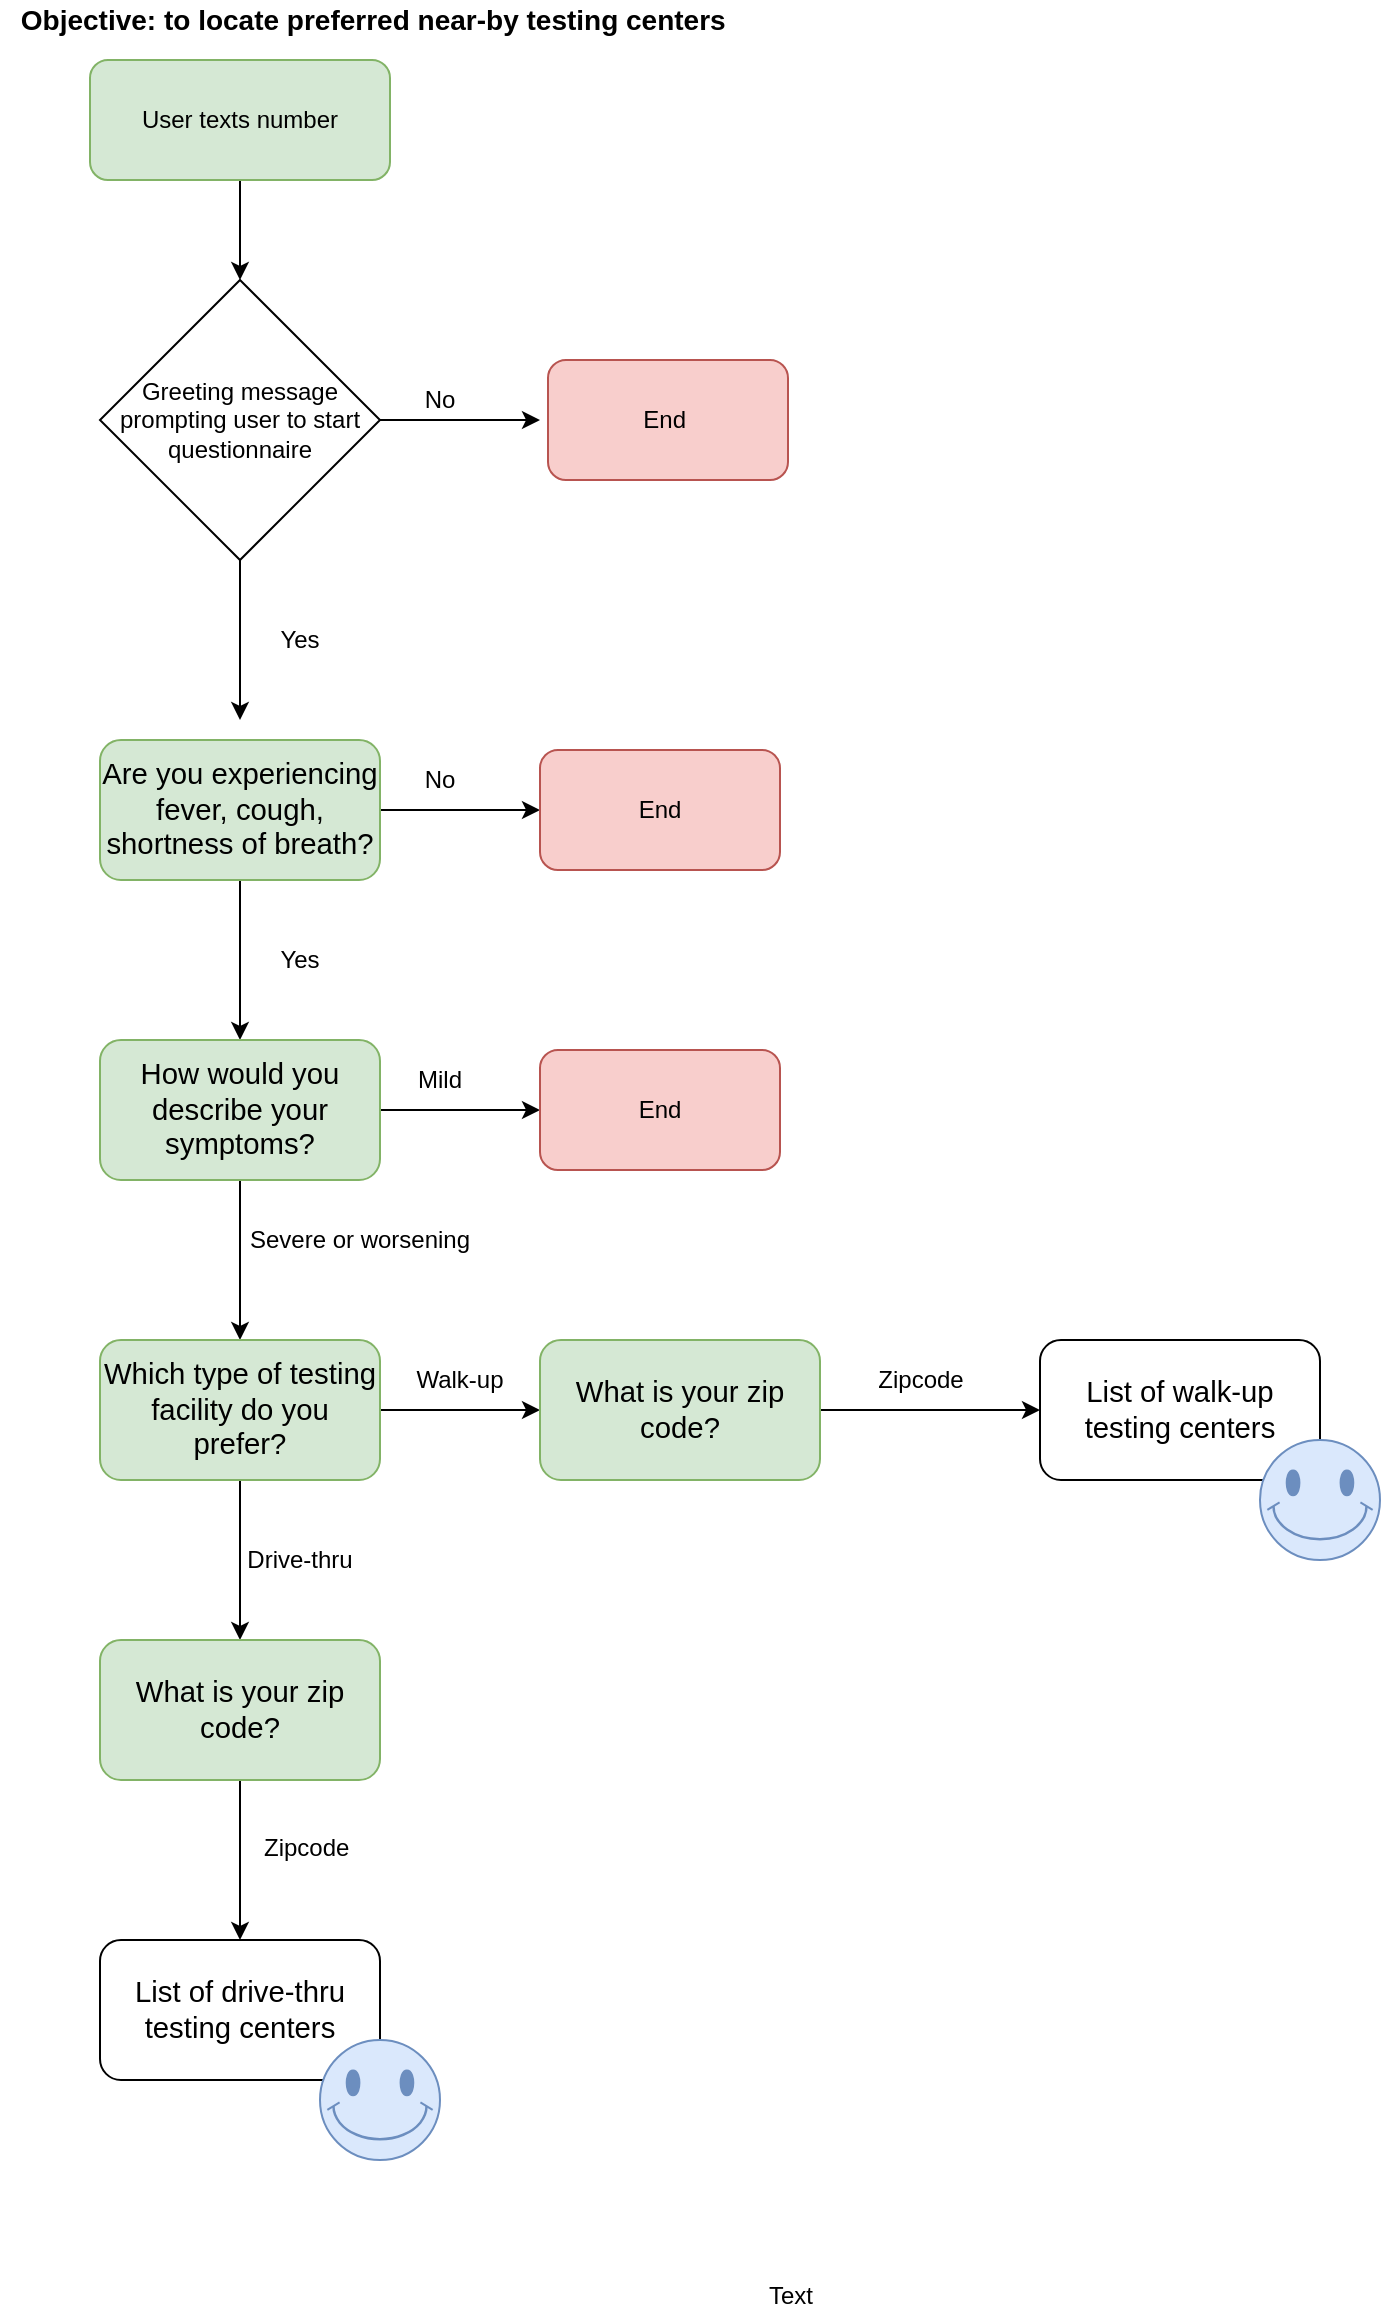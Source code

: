 <mxfile version="13.0.1" type="github"><diagram id="C5RBs43oDa-KdzZeNtuy" name="Page-1"><mxGraphModel dx="1657" dy="1127" grid="1" gridSize="10" guides="1" tooltips="1" connect="1" arrows="1" fold="1" page="1" pageScale="1" pageWidth="827" pageHeight="1169" math="0" shadow="0"><root><mxCell id="WIyWlLk6GJQsqaUBKTNV-0"/><mxCell id="WIyWlLk6GJQsqaUBKTNV-1" parent="WIyWlLk6GJQsqaUBKTNV-0"/><mxCell id="ujEZlY0adIhwdby8CEiF-9" value="" style="edgeStyle=orthogonalEdgeStyle;rounded=0;orthogonalLoop=1;jettySize=auto;html=1;" edge="1" parent="WIyWlLk6GJQsqaUBKTNV-1" source="WIyWlLk6GJQsqaUBKTNV-3" target="ujEZlY0adIhwdby8CEiF-4"><mxGeometry relative="1" as="geometry"><Array as="points"><mxPoint x="140" y="100"/><mxPoint x="140" y="100"/></Array></mxGeometry></mxCell><mxCell id="WIyWlLk6GJQsqaUBKTNV-3" value="&lt;font style=&quot;font-size: 12px&quot;&gt;User texts number&lt;/font&gt;" style="rounded=1;whiteSpace=wrap;html=1;fontSize=12;glass=0;strokeWidth=1;shadow=0;fillColor=#d5e8d4;strokeColor=#82b366;" parent="WIyWlLk6GJQsqaUBKTNV-1" vertex="1"><mxGeometry x="65" y="50" width="150" height="60" as="geometry"/></mxCell><mxCell id="ujEZlY0adIhwdby8CEiF-7" value="" style="edgeStyle=orthogonalEdgeStyle;rounded=0;orthogonalLoop=1;jettySize=auto;html=1;" edge="1" parent="WIyWlLk6GJQsqaUBKTNV-1" source="ujEZlY0adIhwdby8CEiF-4"><mxGeometry relative="1" as="geometry"><mxPoint x="290" y="230" as="targetPoint"/></mxGeometry></mxCell><mxCell id="ujEZlY0adIhwdby8CEiF-13" value="" style="edgeStyle=orthogonalEdgeStyle;rounded=0;orthogonalLoop=1;jettySize=auto;html=1;" edge="1" parent="WIyWlLk6GJQsqaUBKTNV-1" source="ujEZlY0adIhwdby8CEiF-4"><mxGeometry relative="1" as="geometry"><mxPoint x="140" y="380" as="targetPoint"/></mxGeometry></mxCell><mxCell id="ujEZlY0adIhwdby8CEiF-4" value="Greeting message prompting user to start questionnaire" style="rhombus;whiteSpace=wrap;html=1;" vertex="1" parent="WIyWlLk6GJQsqaUBKTNV-1"><mxGeometry x="70" y="160" width="140" height="140" as="geometry"/></mxCell><mxCell id="ujEZlY0adIhwdby8CEiF-8" value="End&amp;nbsp;" style="rounded=1;whiteSpace=wrap;html=1;fillColor=#f8cecc;strokeColor=#b85450;" vertex="1" parent="WIyWlLk6GJQsqaUBKTNV-1"><mxGeometry x="294" y="200" width="120" height="60" as="geometry"/></mxCell><mxCell id="ujEZlY0adIhwdby8CEiF-18" value="" style="edgeStyle=orthogonalEdgeStyle;rounded=0;orthogonalLoop=1;jettySize=auto;html=1;" edge="1" parent="WIyWlLk6GJQsqaUBKTNV-1" source="ujEZlY0adIhwdby8CEiF-14" target="ujEZlY0adIhwdby8CEiF-17"><mxGeometry relative="1" as="geometry"/></mxCell><mxCell id="ujEZlY0adIhwdby8CEiF-20" value="" style="edgeStyle=orthogonalEdgeStyle;rounded=0;orthogonalLoop=1;jettySize=auto;html=1;" edge="1" parent="WIyWlLk6GJQsqaUBKTNV-1" source="ujEZlY0adIhwdby8CEiF-14"><mxGeometry relative="1" as="geometry"><mxPoint x="290" y="425" as="targetPoint"/></mxGeometry></mxCell><mxCell id="ujEZlY0adIhwdby8CEiF-14" value="&lt;span id=&quot;docs-internal-guid-67146cbe-7fff-430d-c9c7-163ffce86848&quot;&gt;&lt;span style=&quot;font-size: 11pt ; font-family: &amp;#34;arial&amp;#34; ; vertical-align: baseline&quot;&gt;Are you experiencing fever, cough, shortness of breath? &lt;/span&gt;&lt;/span&gt;" style="rounded=1;whiteSpace=wrap;html=1;fillColor=#d5e8d4;strokeColor=#82b366;" vertex="1" parent="WIyWlLk6GJQsqaUBKTNV-1"><mxGeometry x="70" y="390" width="140" height="70" as="geometry"/></mxCell><mxCell id="ujEZlY0adIhwdby8CEiF-25" value="" style="edgeStyle=orthogonalEdgeStyle;rounded=0;orthogonalLoop=1;jettySize=auto;html=1;" edge="1" parent="WIyWlLk6GJQsqaUBKTNV-1" source="ujEZlY0adIhwdby8CEiF-17" target="ujEZlY0adIhwdby8CEiF-24"><mxGeometry relative="1" as="geometry"/></mxCell><mxCell id="ujEZlY0adIhwdby8CEiF-27" value="" style="edgeStyle=orthogonalEdgeStyle;rounded=0;orthogonalLoop=1;jettySize=auto;html=1;" edge="1" parent="WIyWlLk6GJQsqaUBKTNV-1" source="ujEZlY0adIhwdby8CEiF-17"><mxGeometry relative="1" as="geometry"><mxPoint x="290" y="575" as="targetPoint"/></mxGeometry></mxCell><mxCell id="ujEZlY0adIhwdby8CEiF-17" value="&lt;span id=&quot;docs-internal-guid-28560622-7fff-8b5d-7da1-b3b98ace8e58&quot;&gt;&lt;span style=&quot;font-size: 11pt ; font-family: &amp;#34;arial&amp;#34; ; vertical-align: baseline&quot;&gt;How would you describe your symptoms?&lt;/span&gt;&lt;/span&gt;" style="rounded=1;whiteSpace=wrap;html=1;fillColor=#d5e8d4;strokeColor=#82b366;" vertex="1" parent="WIyWlLk6GJQsqaUBKTNV-1"><mxGeometry x="70" y="540" width="140" height="70" as="geometry"/></mxCell><mxCell id="ujEZlY0adIhwdby8CEiF-33" value="" style="edgeStyle=orthogonalEdgeStyle;rounded=0;orthogonalLoop=1;jettySize=auto;html=1;" edge="1" parent="WIyWlLk6GJQsqaUBKTNV-1" source="ujEZlY0adIhwdby8CEiF-24" target="ujEZlY0adIhwdby8CEiF-32"><mxGeometry relative="1" as="geometry"/></mxCell><mxCell id="ujEZlY0adIhwdby8CEiF-35" value="" style="edgeStyle=orthogonalEdgeStyle;rounded=0;orthogonalLoop=1;jettySize=auto;html=1;" edge="1" parent="WIyWlLk6GJQsqaUBKTNV-1" source="ujEZlY0adIhwdby8CEiF-24"><mxGeometry relative="1" as="geometry"><mxPoint x="290" y="725" as="targetPoint"/></mxGeometry></mxCell><mxCell id="ujEZlY0adIhwdby8CEiF-24" value="&lt;span id=&quot;docs-internal-guid-e34f839e-7fff-d782-1336-8587c2f043ea&quot;&gt;&lt;span style=&quot;font-size: 11pt ; font-family: &amp;#34;arial&amp;#34; ; vertical-align: baseline&quot;&gt;Which type of testing facility do you prefer?&lt;/span&gt;&lt;/span&gt;" style="rounded=1;whiteSpace=wrap;html=1;fillColor=#d5e8d4;strokeColor=#82b366;" vertex="1" parent="WIyWlLk6GJQsqaUBKTNV-1"><mxGeometry x="70" y="690" width="140" height="70" as="geometry"/></mxCell><mxCell id="ujEZlY0adIhwdby8CEiF-43" value="" style="edgeStyle=orthogonalEdgeStyle;rounded=0;orthogonalLoop=1;jettySize=auto;html=1;" edge="1" parent="WIyWlLk6GJQsqaUBKTNV-1" source="ujEZlY0adIhwdby8CEiF-32" target="ujEZlY0adIhwdby8CEiF-42"><mxGeometry relative="1" as="geometry"/></mxCell><mxCell id="ujEZlY0adIhwdby8CEiF-32" value="&lt;span id=&quot;docs-internal-guid-28560622-7fff-8b5d-7da1-b3b98ace8e58&quot;&gt;&lt;span style=&quot;font-size: 11pt ; font-family: &amp;#34;arial&amp;#34; ; vertical-align: baseline&quot;&gt;What is your zip code?&lt;/span&gt;&lt;/span&gt;" style="rounded=1;whiteSpace=wrap;html=1;fillColor=#d5e8d4;strokeColor=#82b366;" vertex="1" parent="WIyWlLk6GJQsqaUBKTNV-1"><mxGeometry x="70" y="840" width="140" height="70" as="geometry"/></mxCell><mxCell id="ujEZlY0adIhwdby8CEiF-42" value="&lt;span id=&quot;docs-internal-guid-28560622-7fff-8b5d-7da1-b3b98ace8e58&quot;&gt;&lt;span style=&quot;font-size: 11pt ; font-family: &amp;#34;arial&amp;#34; ; vertical-align: baseline&quot;&gt;List of drive-thru testing centers&lt;/span&gt;&lt;/span&gt;" style="rounded=1;whiteSpace=wrap;html=1;" vertex="1" parent="WIyWlLk6GJQsqaUBKTNV-1"><mxGeometry x="70" y="990" width="140" height="70" as="geometry"/></mxCell><mxCell id="ujEZlY0adIhwdby8CEiF-15" value="No" style="text;html=1;strokeColor=none;fillColor=none;align=center;verticalAlign=middle;whiteSpace=wrap;rounded=0;" vertex="1" parent="WIyWlLk6GJQsqaUBKTNV-1"><mxGeometry x="220" y="210" width="40" height="20" as="geometry"/></mxCell><mxCell id="ujEZlY0adIhwdby8CEiF-16" value="Yes" style="text;html=1;strokeColor=none;fillColor=none;align=center;verticalAlign=middle;whiteSpace=wrap;rounded=0;" vertex="1" parent="WIyWlLk6GJQsqaUBKTNV-1"><mxGeometry x="150" y="330" width="40" height="20" as="geometry"/></mxCell><mxCell id="ujEZlY0adIhwdby8CEiF-21" value="No" style="text;html=1;strokeColor=none;fillColor=none;align=center;verticalAlign=middle;whiteSpace=wrap;rounded=0;" vertex="1" parent="WIyWlLk6GJQsqaUBKTNV-1"><mxGeometry x="220" y="400" width="40" height="20" as="geometry"/></mxCell><mxCell id="ujEZlY0adIhwdby8CEiF-22" value="Yes" style="text;html=1;strokeColor=none;fillColor=none;align=center;verticalAlign=middle;whiteSpace=wrap;rounded=0;" vertex="1" parent="WIyWlLk6GJQsqaUBKTNV-1"><mxGeometry x="150" y="490" width="40" height="20" as="geometry"/></mxCell><mxCell id="ujEZlY0adIhwdby8CEiF-29" value="Mild" style="text;html=1;strokeColor=none;fillColor=none;align=center;verticalAlign=middle;whiteSpace=wrap;rounded=0;" vertex="1" parent="WIyWlLk6GJQsqaUBKTNV-1"><mxGeometry x="220" y="550" width="40" height="20" as="geometry"/></mxCell><mxCell id="ujEZlY0adIhwdby8CEiF-30" value="Severe or worsening" style="text;html=1;strokeColor=none;fillColor=none;align=center;verticalAlign=middle;whiteSpace=wrap;rounded=0;" vertex="1" parent="WIyWlLk6GJQsqaUBKTNV-1"><mxGeometry x="100" y="630" width="200" height="20" as="geometry"/></mxCell><mxCell id="ujEZlY0adIhwdby8CEiF-36" value="Text" style="text;html=1;align=center;verticalAlign=middle;resizable=0;points=[];autosize=1;" vertex="1" parent="WIyWlLk6GJQsqaUBKTNV-1"><mxGeometry x="395" y="1158" width="40" height="20" as="geometry"/></mxCell><mxCell id="ujEZlY0adIhwdby8CEiF-37" value="Walk-up" style="text;html=1;strokeColor=none;fillColor=none;align=center;verticalAlign=middle;whiteSpace=wrap;rounded=0;" vertex="1" parent="WIyWlLk6GJQsqaUBKTNV-1"><mxGeometry x="220" y="700" width="60" height="20" as="geometry"/></mxCell><mxCell id="ujEZlY0adIhwdby8CEiF-38" value="Drive-thru" style="text;html=1;strokeColor=none;fillColor=none;align=center;verticalAlign=middle;whiteSpace=wrap;rounded=0;" vertex="1" parent="WIyWlLk6GJQsqaUBKTNV-1"><mxGeometry x="140" y="790" width="60" height="20" as="geometry"/></mxCell><mxCell id="ujEZlY0adIhwdby8CEiF-41" value="" style="edgeStyle=orthogonalEdgeStyle;rounded=0;orthogonalLoop=1;jettySize=auto;html=1;" edge="1" parent="WIyWlLk6GJQsqaUBKTNV-1" source="ujEZlY0adIhwdby8CEiF-39" target="ujEZlY0adIhwdby8CEiF-40"><mxGeometry relative="1" as="geometry"/></mxCell><mxCell id="ujEZlY0adIhwdby8CEiF-39" value="&lt;span id=&quot;docs-internal-guid-28560622-7fff-8b5d-7da1-b3b98ace8e58&quot;&gt;&lt;span style=&quot;font-size: 11pt ; font-family: &amp;#34;arial&amp;#34; ; vertical-align: baseline&quot;&gt;What is your zip code?&lt;/span&gt;&lt;/span&gt;" style="rounded=1;whiteSpace=wrap;html=1;fillColor=#d5e8d4;strokeColor=#82b366;" vertex="1" parent="WIyWlLk6GJQsqaUBKTNV-1"><mxGeometry x="290" y="690" width="140" height="70" as="geometry"/></mxCell><mxCell id="ujEZlY0adIhwdby8CEiF-40" value="&lt;font face=&quot;arial&quot;&gt;&lt;span style=&quot;font-size: 14.667px&quot;&gt;List of walk-up testing centers&lt;/span&gt;&lt;/font&gt;" style="rounded=1;whiteSpace=wrap;html=1;" vertex="1" parent="WIyWlLk6GJQsqaUBKTNV-1"><mxGeometry x="540" y="690" width="140" height="70" as="geometry"/></mxCell><mxCell id="ujEZlY0adIhwdby8CEiF-44" value="End" style="rounded=1;whiteSpace=wrap;html=1;fillColor=#f8cecc;strokeColor=#b85450;" vertex="1" parent="WIyWlLk6GJQsqaUBKTNV-1"><mxGeometry x="290" y="395" width="120" height="60" as="geometry"/></mxCell><mxCell id="ujEZlY0adIhwdby8CEiF-45" value="End" style="rounded=1;whiteSpace=wrap;html=1;fillColor=#f8cecc;strokeColor=#b85450;" vertex="1" parent="WIyWlLk6GJQsqaUBKTNV-1"><mxGeometry x="290" y="545" width="120" height="60" as="geometry"/></mxCell><mxCell id="ujEZlY0adIhwdby8CEiF-49" value="Zipcode" style="text;html=1;align=center;verticalAlign=middle;resizable=0;points=[];autosize=1;" vertex="1" parent="WIyWlLk6GJQsqaUBKTNV-1"><mxGeometry x="450" y="700" width="60" height="20" as="geometry"/></mxCell><mxCell id="ujEZlY0adIhwdby8CEiF-50" value="&lt;span style=&quot;caret-color: rgb(0, 0, 0); font-family: Helvetica; font-size: 12px; font-style: normal; font-variant-caps: normal; font-weight: normal; letter-spacing: normal; text-align: center; text-indent: 0px; text-transform: none; word-spacing: 0px; -webkit-text-stroke-width: 0px; text-decoration: none; float: none; display: inline !important;&quot;&gt;Zipcode&lt;/span&gt;" style="text;whiteSpace=wrap;html=1;" vertex="1" parent="WIyWlLk6GJQsqaUBKTNV-1"><mxGeometry x="150" y="930" width="70" height="30" as="geometry"/></mxCell><mxCell id="ujEZlY0adIhwdby8CEiF-51" value="&lt;font style=&quot;font-size: 14px&quot;&gt;&lt;b&gt;Objective: to locate preferred near-by testing centers &amp;nbsp;&lt;/b&gt;&lt;/font&gt;" style="text;html=1;align=center;verticalAlign=middle;resizable=0;points=[];autosize=1;" vertex="1" parent="WIyWlLk6GJQsqaUBKTNV-1"><mxGeometry x="20" y="20" width="380" height="20" as="geometry"/></mxCell><mxCell id="ujEZlY0adIhwdby8CEiF-52" value="" style="verticalLabelPosition=bottom;verticalAlign=top;html=1;shape=mxgraph.basic.smiley;fillColor=#dae8fc;strokeColor=#6c8ebf;" vertex="1" parent="WIyWlLk6GJQsqaUBKTNV-1"><mxGeometry x="180" y="1040" width="60" height="60" as="geometry"/></mxCell><mxCell id="ujEZlY0adIhwdby8CEiF-53" value="" style="verticalLabelPosition=bottom;verticalAlign=top;html=1;shape=mxgraph.basic.smiley;fillColor=#dae8fc;strokeColor=#6c8ebf;" vertex="1" parent="WIyWlLk6GJQsqaUBKTNV-1"><mxGeometry x="650" y="740" width="60" height="60" as="geometry"/></mxCell></root></mxGraphModel></diagram></mxfile>